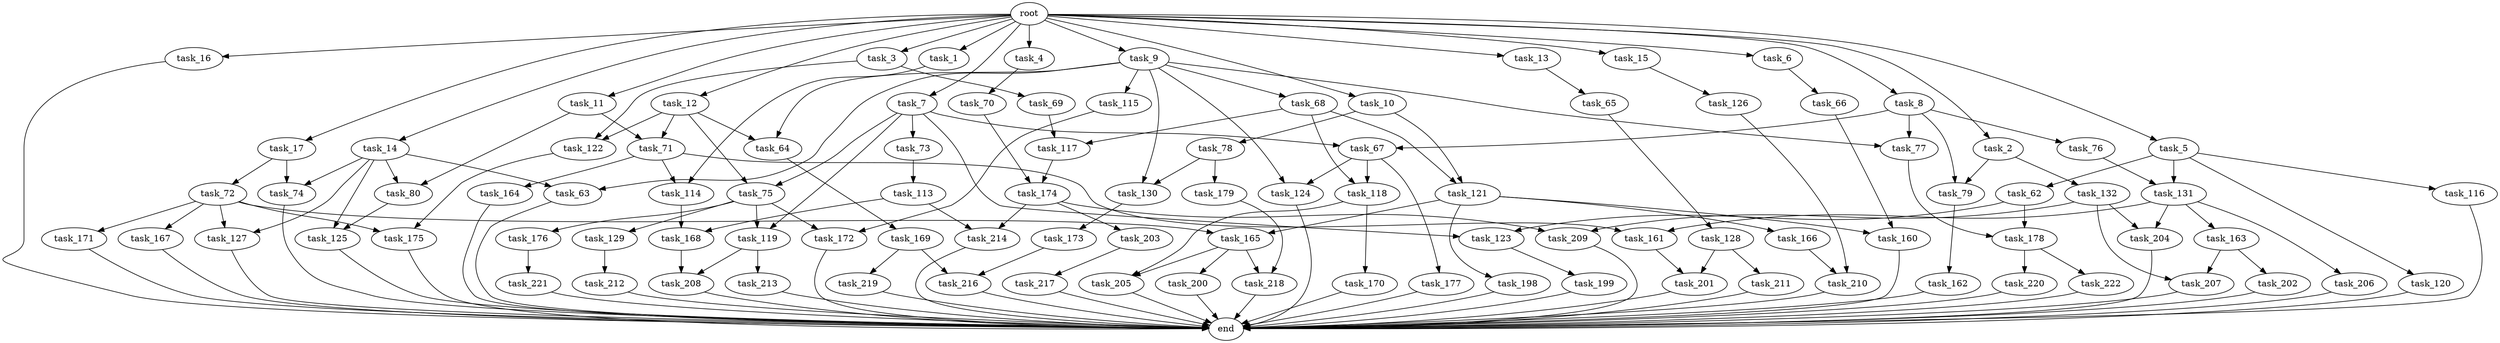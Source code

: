 digraph G {
  task_207 [size="730144440.320000"];
  task_16 [size="1.024000"];
  task_219 [size="695784701.952000"];
  task_212 [size="137438953.472000"];
  task_168 [size="68719476.736000"];
  task_115 [size="34359738.368000"];
  task_17 [size="1.024000"];
  task_125 [size="833223655.424000"];
  task_12 [size="1.024000"];
  task_172 [size="249108103.168000"];
  task_119 [size="1073741824.000000"];
  task_114 [size="1116691496.960000"];
  task_166 [size="695784701.952000"];
  task_68 [size="34359738.368000"];
  task_175 [size="558345748.480000"];
  task_162 [size="137438953.472000"];
  task_205 [size="154618822.656000"];
  task_66 [size="34359738.368000"];
  task_62 [size="214748364.800000"];
  task_14 [size="1.024000"];
  task_176 [size="214748364.800000"];
  task_6 [size="1.024000"];
  task_2 [size="1.024000"];
  task_123 [size="1168231104.512000"];
  task_79 [size="773094113.280000"];
  task_72 [size="77309411.328000"];
  task_200 [size="77309411.328000"];
  task_63 [size="730144440.320000"];
  task_217 [size="695784701.952000"];
  root [size="0.000000"];
  task_202 [size="34359738.368000"];
  task_216 [size="1554778161.152000"];
  task_127 [size="1116691496.960000"];
  task_117 [size="1005022347.264000"];
  task_7 [size="1.024000"];
  task_74 [size="773094113.280000"];
  task_75 [size="936302870.528000"];
  task_220 [size="695784701.952000"];
  task_1 [size="1.024000"];
  task_198 [size="695784701.952000"];
  task_129 [size="214748364.800000"];
  task_131 [size="429496729.600000"];
  task_203 [size="77309411.328000"];
  task_77 [size="730144440.320000"];
  task_210 [size="558345748.480000"];
  task_165 [size="1116691496.960000"];
  task_209 [size="773094113.280000"];
  task_174 [size="858993459.200000"];
  task_11 [size="1.024000"];
  task_179 [size="858993459.200000"];
  task_4 [size="1.024000"];
  task_218 [size="936302870.528000"];
  task_173 [size="549755813.888000"];
  task_199 [size="420906795.008000"];
  task_65 [size="695784701.952000"];
  task_73 [size="858993459.200000"];
  task_76 [size="695784701.952000"];
  task_211 [size="137438953.472000"];
  task_208 [size="558345748.480000"];
  task_10 [size="1.024000"];
  task_130 [size="893353197.568000"];
  task_213 [size="137438953.472000"];
  task_13 [size="1.024000"];
  task_163 [size="214748364.800000"];
  task_69 [size="309237645.312000"];
  task_178 [size="858993459.200000"];
  task_214 [size="111669149.696000"];
  task_118 [size="1116691496.960000"];
  task_64 [size="111669149.696000"];
  task_121 [size="1005022347.264000"];
  task_15 [size="1.024000"];
  task_169 [size="214748364.800000"];
  end [size="0.000000"];
  task_164 [size="695784701.952000"];
  task_167 [size="420906795.008000"];
  task_122 [size="386547056.640000"];
  task_70 [size="214748364.800000"];
  task_160 [size="1245540515.840000"];
  task_78 [size="309237645.312000"];
  task_3 [size="1.024000"];
  task_170 [size="77309411.328000"];
  task_71 [size="627065225.216000"];
  task_201 [size="352187318.272000"];
  task_8 [size="1.024000"];
  task_126 [size="214748364.800000"];
  task_9 [size="1.024000"];
  task_120 [size="214748364.800000"];
  task_5 [size="1.024000"];
  task_124 [size="455266533.376000"];
  task_67 [size="1554778161.152000"];
  task_161 [size="910533066.752000"];
  task_132 [size="77309411.328000"];
  task_80 [size="1245540515.840000"];
  task_204 [size="910533066.752000"];
  task_177 [size="420906795.008000"];
  task_113 [size="137438953.472000"];
  task_116 [size="214748364.800000"];
  task_222 [size="695784701.952000"];
  task_171 [size="420906795.008000"];
  task_128 [size="34359738.368000"];
  task_221 [size="309237645.312000"];
  task_206 [size="214748364.800000"];

  task_207 -> end [size="1.000000"];
  task_16 -> end [size="1.000000"];
  task_219 -> end [size="1.000000"];
  task_212 -> end [size="1.000000"];
  task_168 -> task_208 [size="411041792.000000"];
  task_115 -> task_172 [size="33554432.000000"];
  task_17 -> task_74 [size="75497472.000000"];
  task_17 -> task_72 [size="75497472.000000"];
  task_125 -> end [size="1.000000"];
  task_12 -> task_71 [size="75497472.000000"];
  task_12 -> task_122 [size="75497472.000000"];
  task_12 -> task_75 [size="75497472.000000"];
  task_12 -> task_64 [size="75497472.000000"];
  task_172 -> end [size="1.000000"];
  task_119 -> task_208 [size="134217728.000000"];
  task_119 -> task_213 [size="134217728.000000"];
  task_114 -> task_168 [size="33554432.000000"];
  task_166 -> task_210 [size="134217728.000000"];
  task_68 -> task_118 [size="679477248.000000"];
  task_68 -> task_117 [size="679477248.000000"];
  task_68 -> task_121 [size="679477248.000000"];
  task_175 -> end [size="1.000000"];
  task_162 -> end [size="1.000000"];
  task_205 -> end [size="1.000000"];
  task_66 -> task_160 [size="536870912.000000"];
  task_62 -> task_178 [size="301989888.000000"];
  task_62 -> task_123 [size="301989888.000000"];
  task_14 -> task_74 [size="679477248.000000"];
  task_14 -> task_125 [size="679477248.000000"];
  task_14 -> task_80 [size="679477248.000000"];
  task_14 -> task_63 [size="679477248.000000"];
  task_14 -> task_127 [size="679477248.000000"];
  task_176 -> task_221 [size="301989888.000000"];
  task_6 -> task_66 [size="33554432.000000"];
  task_2 -> task_79 [size="75497472.000000"];
  task_2 -> task_132 [size="75497472.000000"];
  task_123 -> task_199 [size="411041792.000000"];
  task_79 -> task_162 [size="134217728.000000"];
  task_72 -> task_127 [size="411041792.000000"];
  task_72 -> task_167 [size="411041792.000000"];
  task_72 -> task_175 [size="411041792.000000"];
  task_72 -> task_165 [size="411041792.000000"];
  task_72 -> task_171 [size="411041792.000000"];
  task_200 -> end [size="1.000000"];
  task_63 -> end [size="1.000000"];
  task_217 -> end [size="1.000000"];
  root -> task_2 [size="1.000000"];
  root -> task_7 [size="1.000000"];
  root -> task_5 [size="1.000000"];
  root -> task_11 [size="1.000000"];
  root -> task_10 [size="1.000000"];
  root -> task_16 [size="1.000000"];
  root -> task_4 [size="1.000000"];
  root -> task_17 [size="1.000000"];
  root -> task_3 [size="1.000000"];
  root -> task_13 [size="1.000000"];
  root -> task_9 [size="1.000000"];
  root -> task_6 [size="1.000000"];
  root -> task_14 [size="1.000000"];
  root -> task_8 [size="1.000000"];
  root -> task_12 [size="1.000000"];
  root -> task_15 [size="1.000000"];
  root -> task_1 [size="1.000000"];
  task_202 -> end [size="1.000000"];
  task_216 -> end [size="1.000000"];
  task_127 -> end [size="1.000000"];
  task_117 -> task_174 [size="301989888.000000"];
  task_7 -> task_119 [size="838860800.000000"];
  task_7 -> task_67 [size="838860800.000000"];
  task_7 -> task_73 [size="838860800.000000"];
  task_7 -> task_123 [size="838860800.000000"];
  task_7 -> task_75 [size="838860800.000000"];
  task_74 -> end [size="1.000000"];
  task_75 -> task_119 [size="209715200.000000"];
  task_75 -> task_172 [size="209715200.000000"];
  task_75 -> task_176 [size="209715200.000000"];
  task_75 -> task_129 [size="209715200.000000"];
  task_220 -> end [size="1.000000"];
  task_1 -> task_114 [size="411041792.000000"];
  task_198 -> end [size="1.000000"];
  task_129 -> task_212 [size="134217728.000000"];
  task_131 -> task_163 [size="209715200.000000"];
  task_131 -> task_161 [size="209715200.000000"];
  task_131 -> task_206 [size="209715200.000000"];
  task_131 -> task_204 [size="209715200.000000"];
  task_203 -> task_217 [size="679477248.000000"];
  task_77 -> task_178 [size="536870912.000000"];
  task_210 -> end [size="1.000000"];
  task_165 -> task_205 [size="75497472.000000"];
  task_165 -> task_218 [size="75497472.000000"];
  task_165 -> task_200 [size="75497472.000000"];
  task_209 -> end [size="1.000000"];
  task_174 -> task_209 [size="75497472.000000"];
  task_174 -> task_214 [size="75497472.000000"];
  task_174 -> task_203 [size="75497472.000000"];
  task_11 -> task_71 [size="536870912.000000"];
  task_11 -> task_80 [size="536870912.000000"];
  task_179 -> task_218 [size="838860800.000000"];
  task_4 -> task_70 [size="209715200.000000"];
  task_218 -> end [size="1.000000"];
  task_173 -> task_216 [size="838860800.000000"];
  task_199 -> end [size="1.000000"];
  task_65 -> task_128 [size="33554432.000000"];
  task_73 -> task_113 [size="134217728.000000"];
  task_76 -> task_131 [size="209715200.000000"];
  task_211 -> end [size="1.000000"];
  task_208 -> end [size="1.000000"];
  task_10 -> task_78 [size="301989888.000000"];
  task_10 -> task_121 [size="301989888.000000"];
  task_130 -> task_173 [size="536870912.000000"];
  task_213 -> end [size="1.000000"];
  task_13 -> task_65 [size="679477248.000000"];
  task_163 -> task_202 [size="33554432.000000"];
  task_163 -> task_207 [size="33554432.000000"];
  task_69 -> task_117 [size="301989888.000000"];
  task_178 -> task_220 [size="679477248.000000"];
  task_178 -> task_222 [size="679477248.000000"];
  task_214 -> end [size="1.000000"];
  task_118 -> task_205 [size="75497472.000000"];
  task_118 -> task_170 [size="75497472.000000"];
  task_64 -> task_169 [size="209715200.000000"];
  task_121 -> task_166 [size="679477248.000000"];
  task_121 -> task_160 [size="679477248.000000"];
  task_121 -> task_165 [size="679477248.000000"];
  task_121 -> task_198 [size="679477248.000000"];
  task_15 -> task_126 [size="209715200.000000"];
  task_169 -> task_216 [size="679477248.000000"];
  task_169 -> task_219 [size="679477248.000000"];
  task_164 -> end [size="1.000000"];
  task_167 -> end [size="1.000000"];
  task_122 -> task_175 [size="134217728.000000"];
  task_70 -> task_174 [size="536870912.000000"];
  task_160 -> end [size="1.000000"];
  task_78 -> task_179 [size="838860800.000000"];
  task_78 -> task_130 [size="838860800.000000"];
  task_3 -> task_122 [size="301989888.000000"];
  task_3 -> task_69 [size="301989888.000000"];
  task_170 -> end [size="1.000000"];
  task_71 -> task_114 [size="679477248.000000"];
  task_71 -> task_161 [size="679477248.000000"];
  task_71 -> task_164 [size="679477248.000000"];
  task_201 -> end [size="1.000000"];
  task_8 -> task_67 [size="679477248.000000"];
  task_8 -> task_76 [size="679477248.000000"];
  task_8 -> task_79 [size="679477248.000000"];
  task_8 -> task_77 [size="679477248.000000"];
  task_126 -> task_210 [size="411041792.000000"];
  task_9 -> task_115 [size="33554432.000000"];
  task_9 -> task_124 [size="33554432.000000"];
  task_9 -> task_68 [size="33554432.000000"];
  task_9 -> task_130 [size="33554432.000000"];
  task_9 -> task_64 [size="33554432.000000"];
  task_9 -> task_63 [size="33554432.000000"];
  task_9 -> task_77 [size="33554432.000000"];
  task_120 -> end [size="1.000000"];
  task_5 -> task_62 [size="209715200.000000"];
  task_5 -> task_116 [size="209715200.000000"];
  task_5 -> task_120 [size="209715200.000000"];
  task_5 -> task_131 [size="209715200.000000"];
  task_124 -> end [size="1.000000"];
  task_67 -> task_177 [size="411041792.000000"];
  task_67 -> task_118 [size="411041792.000000"];
  task_67 -> task_124 [size="411041792.000000"];
  task_161 -> task_201 [size="209715200.000000"];
  task_132 -> task_207 [size="679477248.000000"];
  task_132 -> task_204 [size="679477248.000000"];
  task_132 -> task_209 [size="679477248.000000"];
  task_80 -> task_125 [size="134217728.000000"];
  task_204 -> end [size="1.000000"];
  task_177 -> end [size="1.000000"];
  task_113 -> task_214 [size="33554432.000000"];
  task_113 -> task_168 [size="33554432.000000"];
  task_116 -> end [size="1.000000"];
  task_222 -> end [size="1.000000"];
  task_171 -> end [size="1.000000"];
  task_128 -> task_201 [size="134217728.000000"];
  task_128 -> task_211 [size="134217728.000000"];
  task_221 -> end [size="1.000000"];
  task_206 -> end [size="1.000000"];
}
